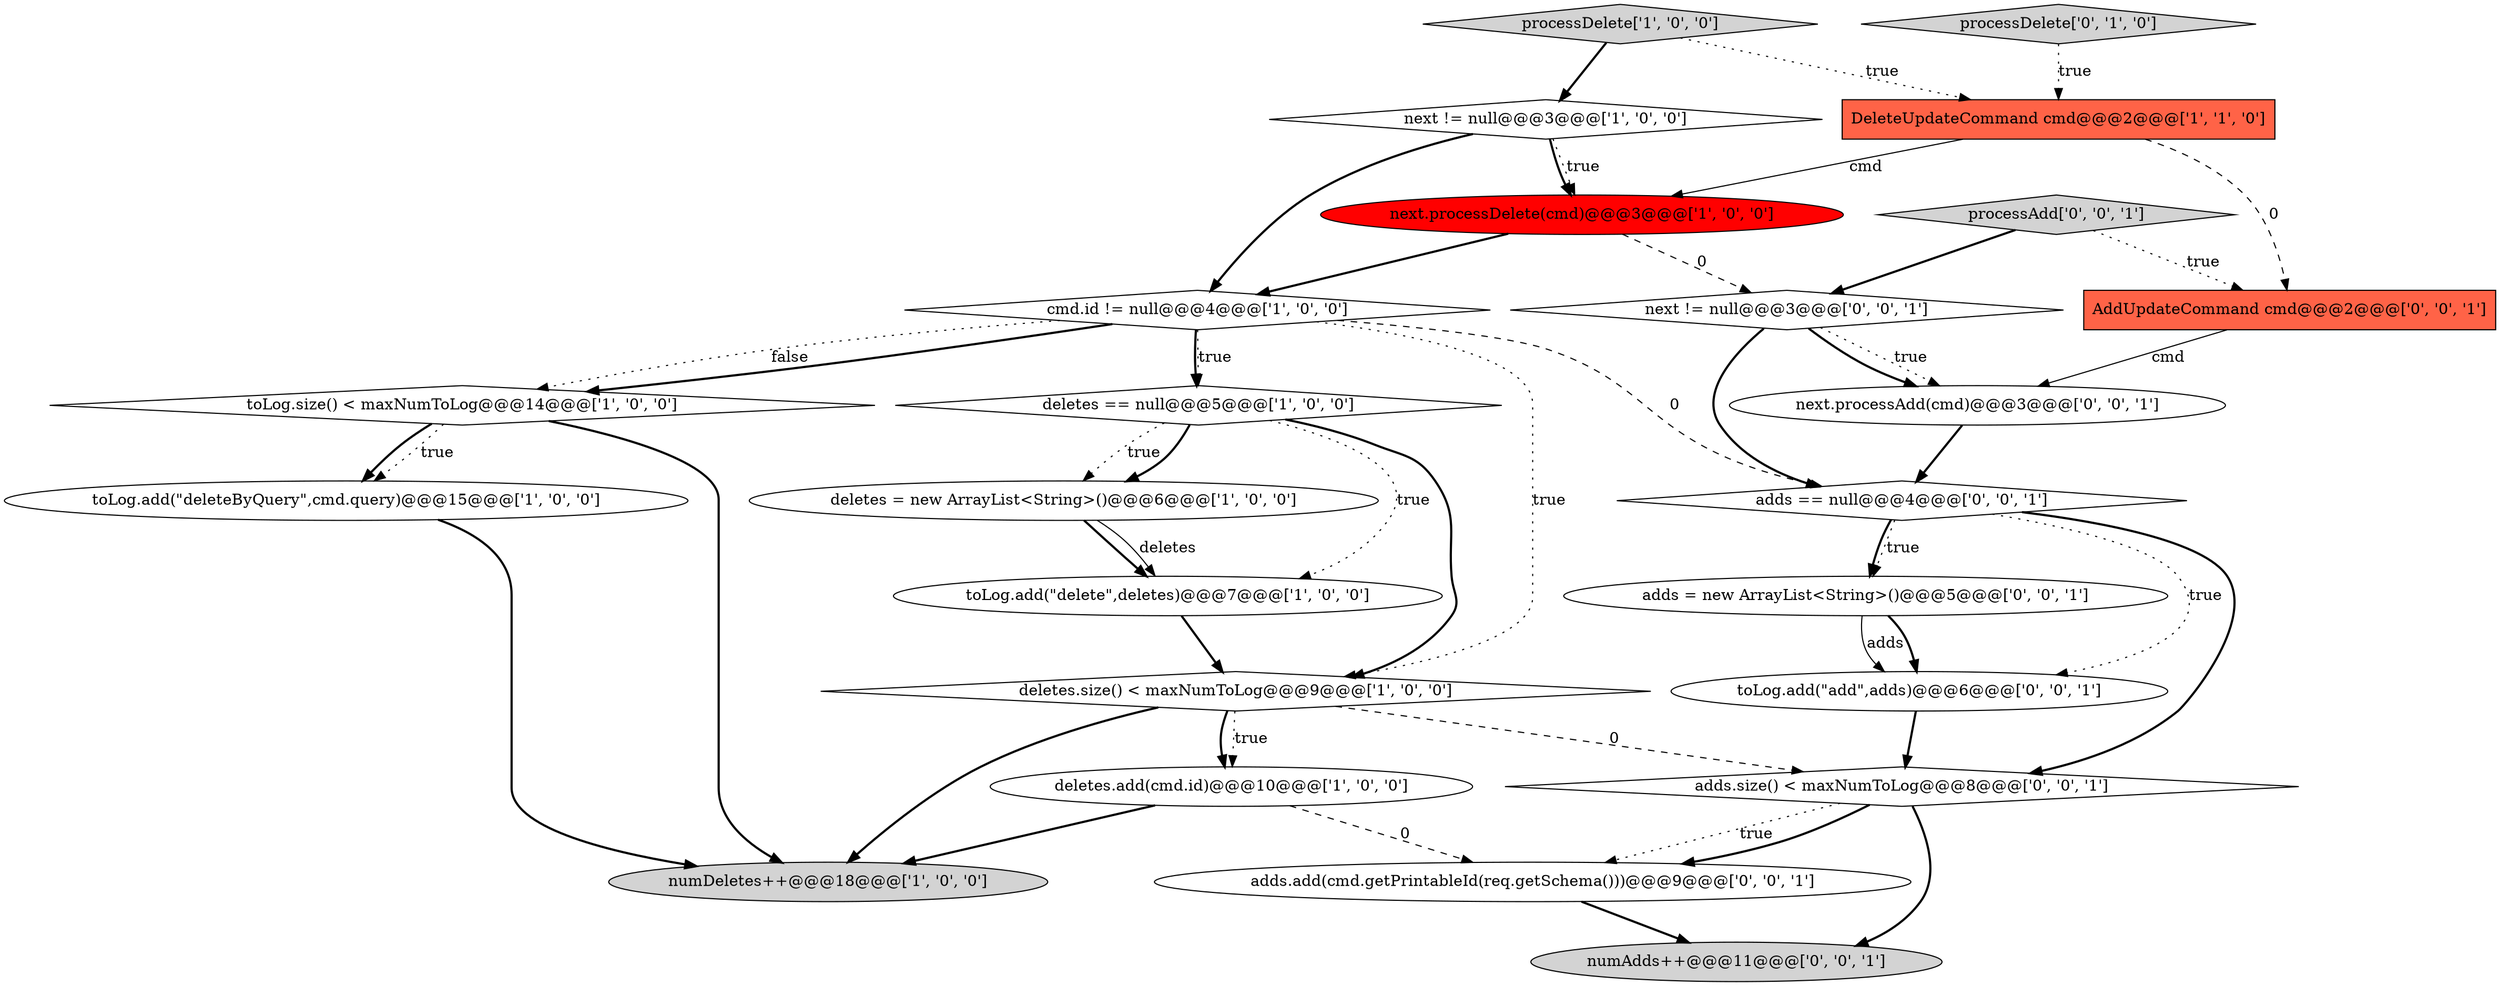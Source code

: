 digraph {
12 [style = filled, label = "numDeletes++@@@18@@@['1', '0', '0']", fillcolor = lightgray, shape = ellipse image = "AAA0AAABBB1BBB"];
13 [style = filled, label = "processDelete['0', '1', '0']", fillcolor = lightgray, shape = diamond image = "AAA0AAABBB2BBB"];
19 [style = filled, label = "adds.size() < maxNumToLog@@@8@@@['0', '0', '1']", fillcolor = white, shape = diamond image = "AAA0AAABBB3BBB"];
21 [style = filled, label = "next != null@@@3@@@['0', '0', '1']", fillcolor = white, shape = diamond image = "AAA0AAABBB3BBB"];
9 [style = filled, label = "cmd.id != null@@@4@@@['1', '0', '0']", fillcolor = white, shape = diamond image = "AAA0AAABBB1BBB"];
17 [style = filled, label = "AddUpdateCommand cmd@@@2@@@['0', '0', '1']", fillcolor = tomato, shape = box image = "AAA0AAABBB3BBB"];
5 [style = filled, label = "next != null@@@3@@@['1', '0', '0']", fillcolor = white, shape = diamond image = "AAA0AAABBB1BBB"];
7 [style = filled, label = "deletes = new ArrayList<String>()@@@6@@@['1', '0', '0']", fillcolor = white, shape = ellipse image = "AAA0AAABBB1BBB"];
2 [style = filled, label = "toLog.size() < maxNumToLog@@@14@@@['1', '0', '0']", fillcolor = white, shape = diamond image = "AAA0AAABBB1BBB"];
10 [style = filled, label = "processDelete['1', '0', '0']", fillcolor = lightgray, shape = diamond image = "AAA0AAABBB1BBB"];
8 [style = filled, label = "deletes.add(cmd.id)@@@10@@@['1', '0', '0']", fillcolor = white, shape = ellipse image = "AAA0AAABBB1BBB"];
22 [style = filled, label = "adds.add(cmd.getPrintableId(req.getSchema()))@@@9@@@['0', '0', '1']", fillcolor = white, shape = ellipse image = "AAA0AAABBB3BBB"];
15 [style = filled, label = "toLog.add(\"add\",adds)@@@6@@@['0', '0', '1']", fillcolor = white, shape = ellipse image = "AAA0AAABBB3BBB"];
18 [style = filled, label = "adds == null@@@4@@@['0', '0', '1']", fillcolor = white, shape = diamond image = "AAA0AAABBB3BBB"];
16 [style = filled, label = "processAdd['0', '0', '1']", fillcolor = lightgray, shape = diamond image = "AAA0AAABBB3BBB"];
23 [style = filled, label = "numAdds++@@@11@@@['0', '0', '1']", fillcolor = lightgray, shape = ellipse image = "AAA0AAABBB3BBB"];
20 [style = filled, label = "next.processAdd(cmd)@@@3@@@['0', '0', '1']", fillcolor = white, shape = ellipse image = "AAA0AAABBB3BBB"];
11 [style = filled, label = "deletes == null@@@5@@@['1', '0', '0']", fillcolor = white, shape = diamond image = "AAA0AAABBB1BBB"];
0 [style = filled, label = "DeleteUpdateCommand cmd@@@2@@@['1', '1', '0']", fillcolor = tomato, shape = box image = "AAA0AAABBB1BBB"];
6 [style = filled, label = "next.processDelete(cmd)@@@3@@@['1', '0', '0']", fillcolor = red, shape = ellipse image = "AAA1AAABBB1BBB"];
3 [style = filled, label = "toLog.add(\"deleteByQuery\",cmd.query)@@@15@@@['1', '0', '0']", fillcolor = white, shape = ellipse image = "AAA0AAABBB1BBB"];
14 [style = filled, label = "adds = new ArrayList<String>()@@@5@@@['0', '0', '1']", fillcolor = white, shape = ellipse image = "AAA0AAABBB3BBB"];
1 [style = filled, label = "deletes.size() < maxNumToLog@@@9@@@['1', '0', '0']", fillcolor = white, shape = diamond image = "AAA0AAABBB1BBB"];
4 [style = filled, label = "toLog.add(\"delete\",deletes)@@@7@@@['1', '0', '0']", fillcolor = white, shape = ellipse image = "AAA0AAABBB1BBB"];
2->3 [style = dotted, label="true"];
11->7 [style = dotted, label="true"];
6->21 [style = dashed, label="0"];
21->20 [style = dotted, label="true"];
1->8 [style = bold, label=""];
9->11 [style = bold, label=""];
5->9 [style = bold, label=""];
9->2 [style = bold, label=""];
11->1 [style = bold, label=""];
9->18 [style = dashed, label="0"];
9->11 [style = dotted, label="true"];
16->17 [style = dotted, label="true"];
2->3 [style = bold, label=""];
1->19 [style = dashed, label="0"];
18->15 [style = dotted, label="true"];
9->2 [style = dotted, label="false"];
18->19 [style = bold, label=""];
5->6 [style = dotted, label="true"];
11->4 [style = dotted, label="true"];
7->4 [style = bold, label=""];
3->12 [style = bold, label=""];
15->19 [style = bold, label=""];
0->17 [style = dashed, label="0"];
22->23 [style = bold, label=""];
18->14 [style = dotted, label="true"];
21->18 [style = bold, label=""];
0->6 [style = solid, label="cmd"];
2->12 [style = bold, label=""];
20->18 [style = bold, label=""];
8->22 [style = dashed, label="0"];
21->20 [style = bold, label=""];
10->5 [style = bold, label=""];
14->15 [style = solid, label="adds"];
5->6 [style = bold, label=""];
7->4 [style = solid, label="deletes"];
13->0 [style = dotted, label="true"];
16->21 [style = bold, label=""];
19->23 [style = bold, label=""];
19->22 [style = dotted, label="true"];
1->8 [style = dotted, label="true"];
9->1 [style = dotted, label="true"];
1->12 [style = bold, label=""];
17->20 [style = solid, label="cmd"];
10->0 [style = dotted, label="true"];
14->15 [style = bold, label=""];
4->1 [style = bold, label=""];
6->9 [style = bold, label=""];
19->22 [style = bold, label=""];
18->14 [style = bold, label=""];
8->12 [style = bold, label=""];
11->7 [style = bold, label=""];
}
